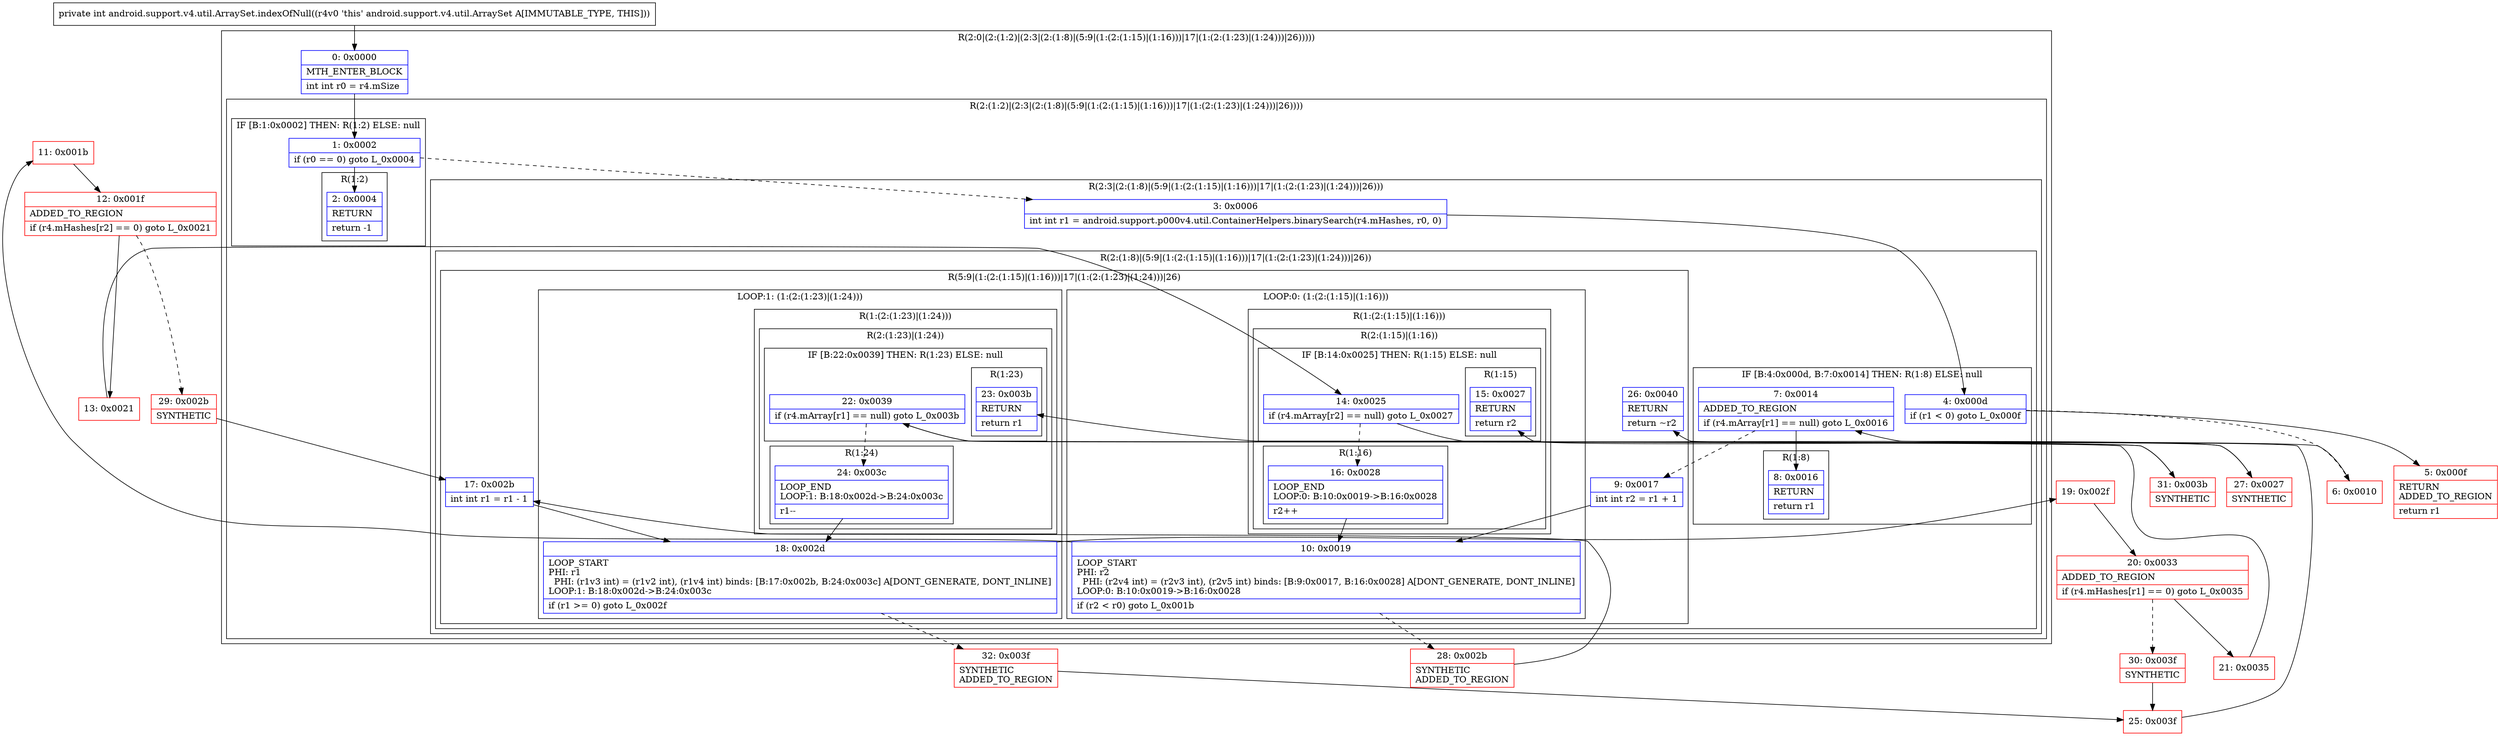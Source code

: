 digraph "CFG forandroid.support.v4.util.ArraySet.indexOfNull()I" {
subgraph cluster_Region_1398339076 {
label = "R(2:0|(2:(1:2)|(2:3|(2:(1:8)|(5:9|(1:(2:(1:15)|(1:16)))|17|(1:(2:(1:23)|(1:24)))|26)))))";
node [shape=record,color=blue];
Node_0 [shape=record,label="{0\:\ 0x0000|MTH_ENTER_BLOCK\l|int int r0 = r4.mSize\l}"];
subgraph cluster_Region_1125369326 {
label = "R(2:(1:2)|(2:3|(2:(1:8)|(5:9|(1:(2:(1:15)|(1:16)))|17|(1:(2:(1:23)|(1:24)))|26))))";
node [shape=record,color=blue];
subgraph cluster_IfRegion_282101471 {
label = "IF [B:1:0x0002] THEN: R(1:2) ELSE: null";
node [shape=record,color=blue];
Node_1 [shape=record,label="{1\:\ 0x0002|if (r0 == 0) goto L_0x0004\l}"];
subgraph cluster_Region_141248509 {
label = "R(1:2)";
node [shape=record,color=blue];
Node_2 [shape=record,label="{2\:\ 0x0004|RETURN\l|return \-1\l}"];
}
}
subgraph cluster_Region_485579964 {
label = "R(2:3|(2:(1:8)|(5:9|(1:(2:(1:15)|(1:16)))|17|(1:(2:(1:23)|(1:24)))|26)))";
node [shape=record,color=blue];
Node_3 [shape=record,label="{3\:\ 0x0006|int int r1 = android.support.p000v4.util.ContainerHelpers.binarySearch(r4.mHashes, r0, 0)\l}"];
subgraph cluster_Region_1651051908 {
label = "R(2:(1:8)|(5:9|(1:(2:(1:15)|(1:16)))|17|(1:(2:(1:23)|(1:24)))|26))";
node [shape=record,color=blue];
subgraph cluster_IfRegion_1156907593 {
label = "IF [B:4:0x000d, B:7:0x0014] THEN: R(1:8) ELSE: null";
node [shape=record,color=blue];
Node_4 [shape=record,label="{4\:\ 0x000d|if (r1 \< 0) goto L_0x000f\l}"];
Node_7 [shape=record,label="{7\:\ 0x0014|ADDED_TO_REGION\l|if (r4.mArray[r1] == null) goto L_0x0016\l}"];
subgraph cluster_Region_1342673526 {
label = "R(1:8)";
node [shape=record,color=blue];
Node_8 [shape=record,label="{8\:\ 0x0016|RETURN\l|return r1\l}"];
}
}
subgraph cluster_Region_1174745206 {
label = "R(5:9|(1:(2:(1:15)|(1:16)))|17|(1:(2:(1:23)|(1:24)))|26)";
node [shape=record,color=blue];
Node_9 [shape=record,label="{9\:\ 0x0017|int int r2 = r1 + 1\l}"];
subgraph cluster_LoopRegion_1351165578 {
label = "LOOP:0: (1:(2:(1:15)|(1:16)))";
node [shape=record,color=blue];
Node_10 [shape=record,label="{10\:\ 0x0019|LOOP_START\lPHI: r2 \l  PHI: (r2v4 int) = (r2v3 int), (r2v5 int) binds: [B:9:0x0017, B:16:0x0028] A[DONT_GENERATE, DONT_INLINE]\lLOOP:0: B:10:0x0019\-\>B:16:0x0028\l|if (r2 \< r0) goto L_0x001b\l}"];
subgraph cluster_Region_1762031270 {
label = "R(1:(2:(1:15)|(1:16)))";
node [shape=record,color=blue];
subgraph cluster_Region_879227613 {
label = "R(2:(1:15)|(1:16))";
node [shape=record,color=blue];
subgraph cluster_IfRegion_858408365 {
label = "IF [B:14:0x0025] THEN: R(1:15) ELSE: null";
node [shape=record,color=blue];
Node_14 [shape=record,label="{14\:\ 0x0025|if (r4.mArray[r2] == null) goto L_0x0027\l}"];
subgraph cluster_Region_1607660956 {
label = "R(1:15)";
node [shape=record,color=blue];
Node_15 [shape=record,label="{15\:\ 0x0027|RETURN\l|return r2\l}"];
}
}
subgraph cluster_Region_1596060490 {
label = "R(1:16)";
node [shape=record,color=blue];
Node_16 [shape=record,label="{16\:\ 0x0028|LOOP_END\lLOOP:0: B:10:0x0019\-\>B:16:0x0028\l|r2++\l}"];
}
}
}
}
Node_17 [shape=record,label="{17\:\ 0x002b|int int r1 = r1 \- 1\l}"];
subgraph cluster_LoopRegion_1615914622 {
label = "LOOP:1: (1:(2:(1:23)|(1:24)))";
node [shape=record,color=blue];
Node_18 [shape=record,label="{18\:\ 0x002d|LOOP_START\lPHI: r1 \l  PHI: (r1v3 int) = (r1v2 int), (r1v4 int) binds: [B:17:0x002b, B:24:0x003c] A[DONT_GENERATE, DONT_INLINE]\lLOOP:1: B:18:0x002d\-\>B:24:0x003c\l|if (r1 \>= 0) goto L_0x002f\l}"];
subgraph cluster_Region_1726025475 {
label = "R(1:(2:(1:23)|(1:24)))";
node [shape=record,color=blue];
subgraph cluster_Region_1288584054 {
label = "R(2:(1:23)|(1:24))";
node [shape=record,color=blue];
subgraph cluster_IfRegion_20369652 {
label = "IF [B:22:0x0039] THEN: R(1:23) ELSE: null";
node [shape=record,color=blue];
Node_22 [shape=record,label="{22\:\ 0x0039|if (r4.mArray[r1] == null) goto L_0x003b\l}"];
subgraph cluster_Region_1233169243 {
label = "R(1:23)";
node [shape=record,color=blue];
Node_23 [shape=record,label="{23\:\ 0x003b|RETURN\l|return r1\l}"];
}
}
subgraph cluster_Region_809236624 {
label = "R(1:24)";
node [shape=record,color=blue];
Node_24 [shape=record,label="{24\:\ 0x003c|LOOP_END\lLOOP:1: B:18:0x002d\-\>B:24:0x003c\l|r1\-\-\l}"];
}
}
}
}
Node_26 [shape=record,label="{26\:\ 0x0040|RETURN\l|return ~r2\l}"];
}
}
}
}
}
Node_5 [shape=record,color=red,label="{5\:\ 0x000f|RETURN\lADDED_TO_REGION\l|return r1\l}"];
Node_6 [shape=record,color=red,label="{6\:\ 0x0010}"];
Node_11 [shape=record,color=red,label="{11\:\ 0x001b}"];
Node_12 [shape=record,color=red,label="{12\:\ 0x001f|ADDED_TO_REGION\l|if (r4.mHashes[r2] == 0) goto L_0x0021\l}"];
Node_13 [shape=record,color=red,label="{13\:\ 0x0021}"];
Node_19 [shape=record,color=red,label="{19\:\ 0x002f}"];
Node_20 [shape=record,color=red,label="{20\:\ 0x0033|ADDED_TO_REGION\l|if (r4.mHashes[r1] == 0) goto L_0x0035\l}"];
Node_21 [shape=record,color=red,label="{21\:\ 0x0035}"];
Node_25 [shape=record,color=red,label="{25\:\ 0x003f}"];
Node_27 [shape=record,color=red,label="{27\:\ 0x0027|SYNTHETIC\l}"];
Node_28 [shape=record,color=red,label="{28\:\ 0x002b|SYNTHETIC\lADDED_TO_REGION\l}"];
Node_29 [shape=record,color=red,label="{29\:\ 0x002b|SYNTHETIC\l}"];
Node_30 [shape=record,color=red,label="{30\:\ 0x003f|SYNTHETIC\l}"];
Node_31 [shape=record,color=red,label="{31\:\ 0x003b|SYNTHETIC\l}"];
Node_32 [shape=record,color=red,label="{32\:\ 0x003f|SYNTHETIC\lADDED_TO_REGION\l}"];
MethodNode[shape=record,label="{private int android.support.v4.util.ArraySet.indexOfNull((r4v0 'this' android.support.v4.util.ArraySet A[IMMUTABLE_TYPE, THIS])) }"];
MethodNode -> Node_0;
Node_0 -> Node_1;
Node_1 -> Node_2;
Node_1 -> Node_3[style=dashed];
Node_3 -> Node_4;
Node_4 -> Node_5;
Node_4 -> Node_6[style=dashed];
Node_7 -> Node_8;
Node_7 -> Node_9[style=dashed];
Node_9 -> Node_10;
Node_10 -> Node_11;
Node_10 -> Node_28[style=dashed];
Node_14 -> Node_16[style=dashed];
Node_14 -> Node_27;
Node_16 -> Node_10;
Node_17 -> Node_18;
Node_18 -> Node_19;
Node_18 -> Node_32[style=dashed];
Node_22 -> Node_24[style=dashed];
Node_22 -> Node_31;
Node_24 -> Node_18;
Node_6 -> Node_7;
Node_11 -> Node_12;
Node_12 -> Node_13;
Node_12 -> Node_29[style=dashed];
Node_13 -> Node_14;
Node_19 -> Node_20;
Node_20 -> Node_21;
Node_20 -> Node_30[style=dashed];
Node_21 -> Node_22;
Node_25 -> Node_26;
Node_27 -> Node_15;
Node_28 -> Node_17;
Node_29 -> Node_17;
Node_30 -> Node_25;
Node_31 -> Node_23;
Node_32 -> Node_25;
}

